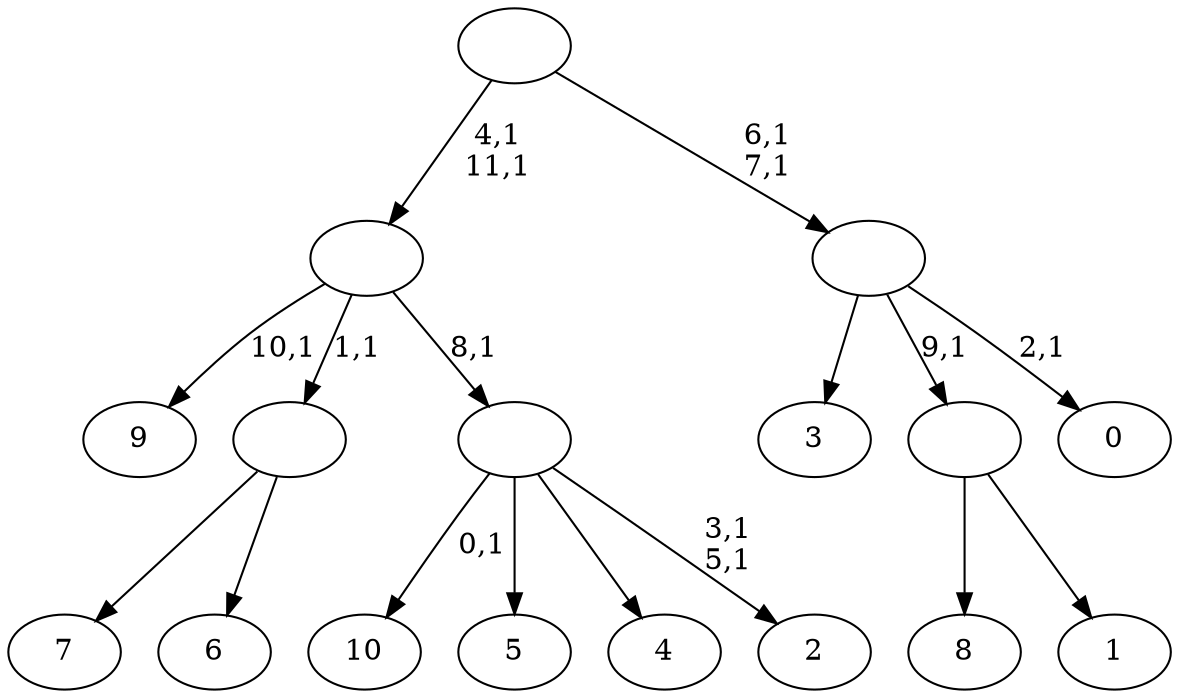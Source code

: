 digraph T {
	23 [label="10"]
	21 [label="9"]
	19 [label="8"]
	18 [label="7"]
	17 [label="6"]
	16 [label=""]
	15 [label="5"]
	14 [label="4"]
	13 [label="3"]
	12 [label="2"]
	9 [label=""]
	8 [label=""]
	6 [label="1"]
	5 [label=""]
	4 [label="0"]
	2 [label=""]
	0 [label=""]
	16 -> 18 [label=""]
	16 -> 17 [label=""]
	9 -> 12 [label="3,1\n5,1"]
	9 -> 23 [label="0,1"]
	9 -> 15 [label=""]
	9 -> 14 [label=""]
	8 -> 21 [label="10,1"]
	8 -> 16 [label="1,1"]
	8 -> 9 [label="8,1"]
	5 -> 19 [label=""]
	5 -> 6 [label=""]
	2 -> 4 [label="2,1"]
	2 -> 13 [label=""]
	2 -> 5 [label="9,1"]
	0 -> 2 [label="6,1\n7,1"]
	0 -> 8 [label="4,1\n11,1"]
}
